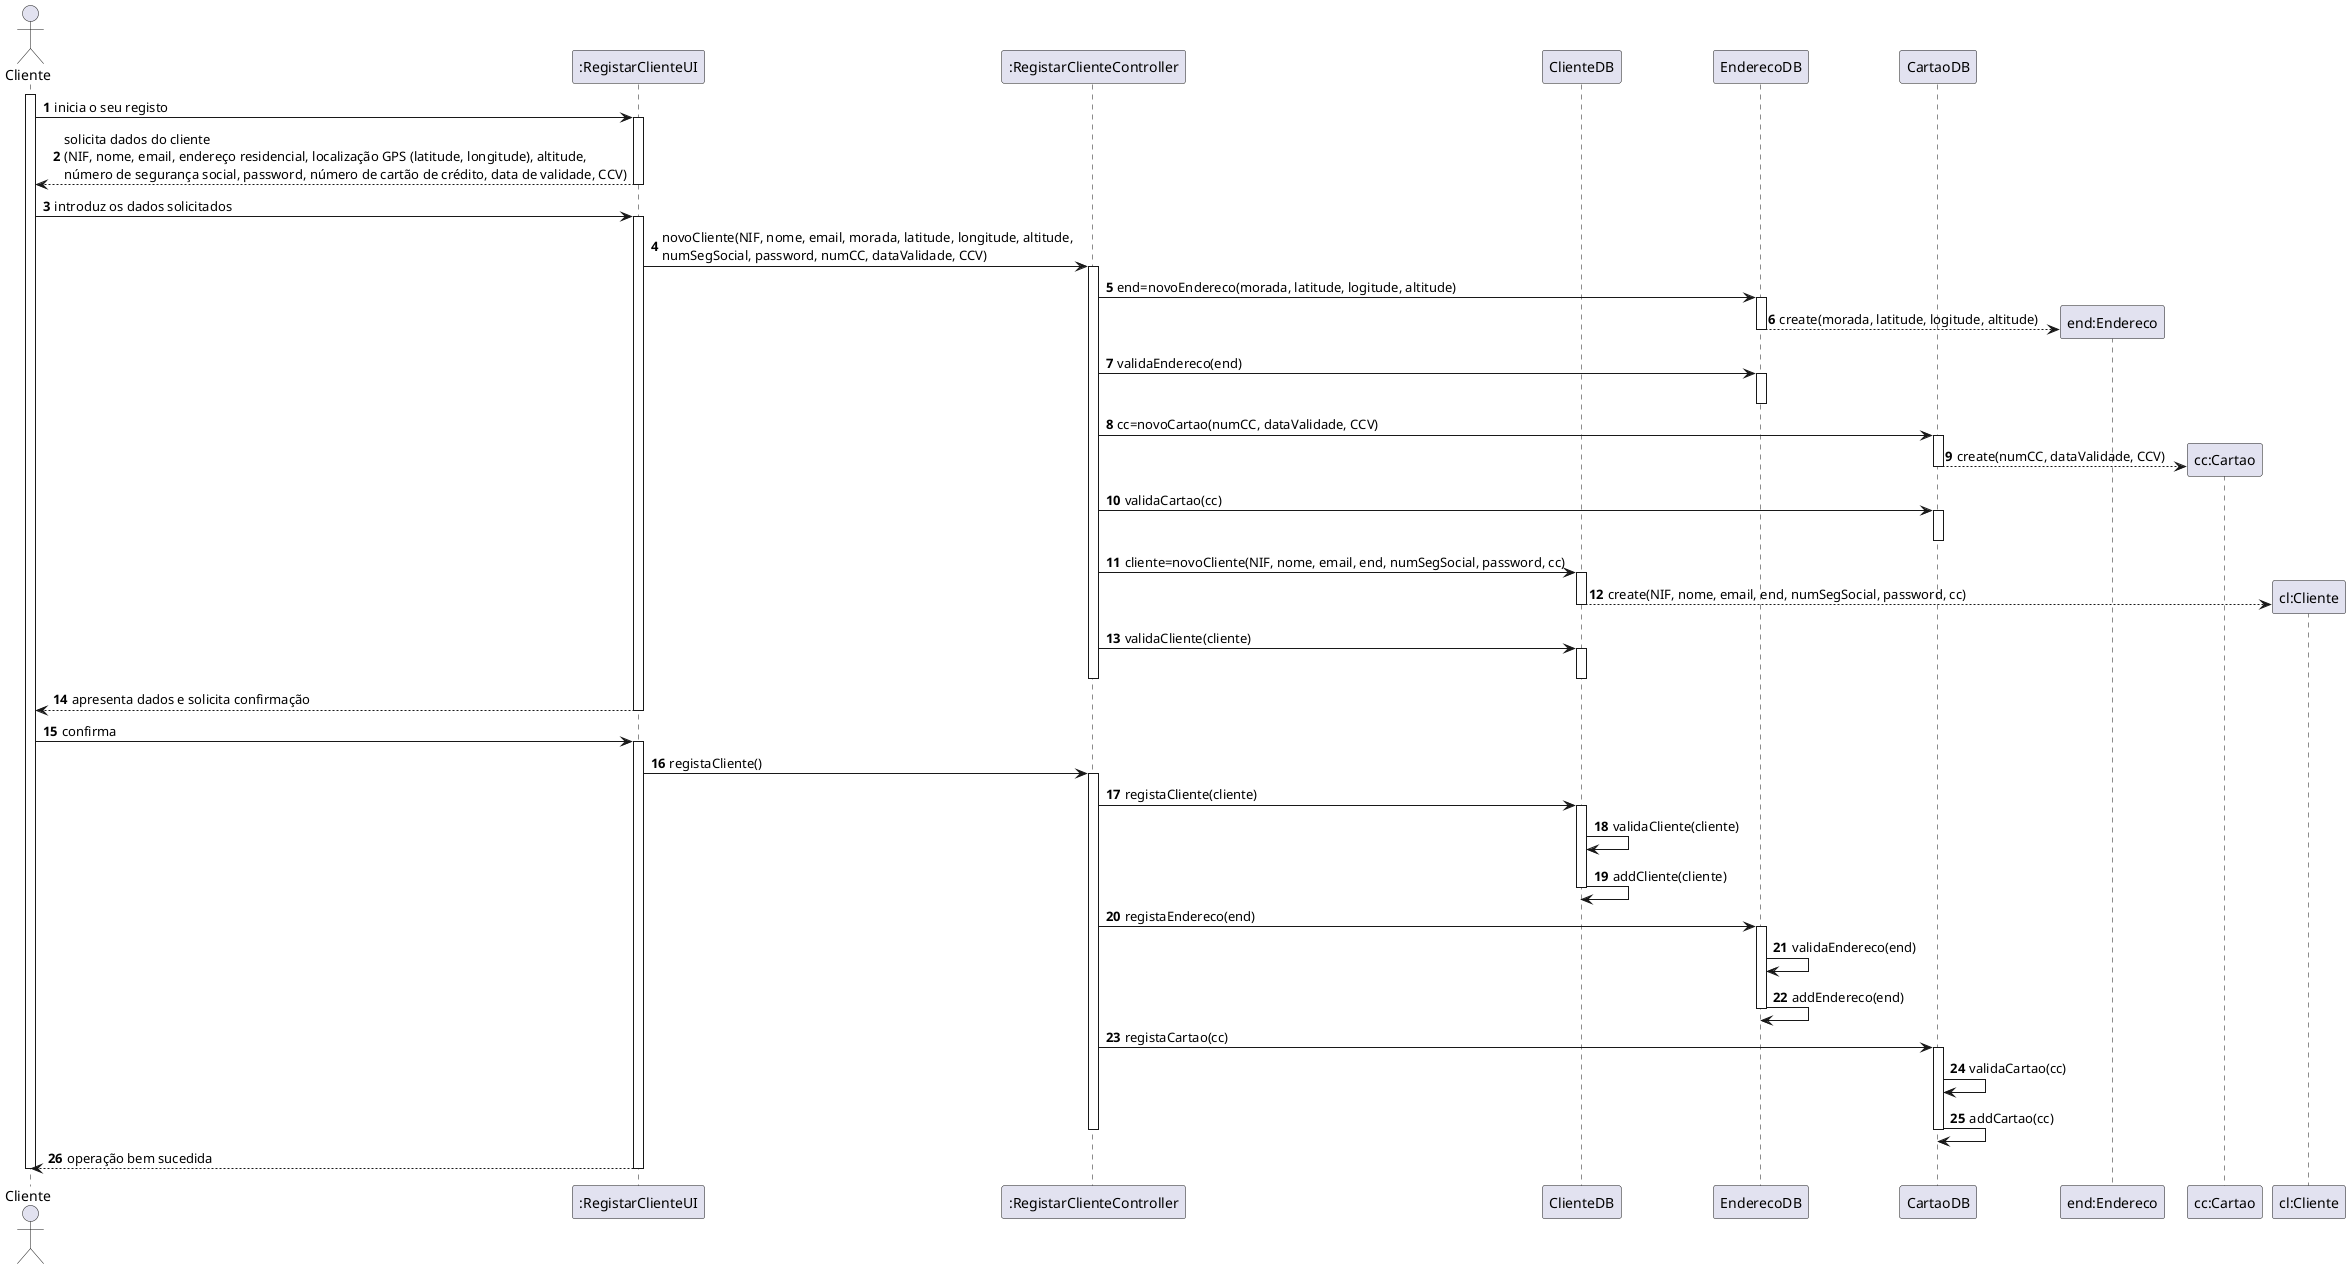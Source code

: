 @startuml
autonumber
actor "Cliente" as ADM

participant ":RegistarClienteUI" as UI
participant ":RegistarClienteController" as CTRL
participant "ClienteDB" as DB
participant "EnderecoDB" as EDB
participant "CartaoDB" as CDB
participant "end:Endereco" as END
participant "cc:Cartao" as CARTAO
participant "cl:Cliente" as CLIENTE

activate ADM
ADM -> UI : inicia o seu registo
activate UI
UI --> ADM : solicita dados do cliente \n(NIF, nome, email, endereço residencial, localização GPS (latitude, longitude), altitude, \nnúmero de segurança social, password, número de cartão de crédito, data de validade, CCV)
deactivate UI

ADM -> UI : introduz os dados solicitados
activate UI
UI -> CTRL : novoCliente(NIF, nome, email, morada, latitude, longitude, altitude, \nnumSegSocial, password, numCC, dataValidade, CCV)
activate CTRL

CTRL -> EDB: end=novoEndereco(morada, latitude, logitude, altitude)
activate EDB
EDB --> END ** : create(morada, latitude, logitude, altitude)
deactivate EDB

CTRL -> EDB: validaEndereco(end)
activate EDB
deactivate EDB

CTRL -> CDB: cc=novoCartao(numCC, dataValidade, CCV)
activate CDB
CDB --> CARTAO ** : create(numCC, dataValidade, CCV)
deactivate CDB

CTRL -> CDB: validaCartao(cc)
activate CDB
deactivate CDB

CTRL -> DB: cliente=novoCliente(NIF, nome, email, end, numSegSocial, password, cc)
activate DB
DB --> CLIENTE ** : create(NIF, nome, email, end, numSegSocial, password, cc)
deactivate DB

CTRL -> DB: validaCliente(cliente)
activate DB
deactivate DB

deactivate CTRL
UI --> ADM : apresenta dados e solicita confirmação
deactivate UI

ADM -> UI : confirma
activate UI

UI -> CTRL: registaCliente()
activate CTRL
CTRL ->DB: registaCliente(cliente)
activate DB
DB -> DB: validaCliente(cliente)
DB -> DB: addCliente(cliente)

deactivate DB

CTRL ->EDB: registaEndereco(end)
activate EDB
EDB -> EDB: validaEndereco(end)
EDB -> EDB: addEndereco(end)

deactivate EDB

CTRL ->CDB: registaCartao(cc)
activate CDB
CDB -> CDB: validaCartao(cc)
CDB -> CDB: addCartao(cc)

deactivate CDB

deactivate CTRL

UI --> ADM : operação bem sucedida
deactivate UI

deactivate ADM

@enduml

